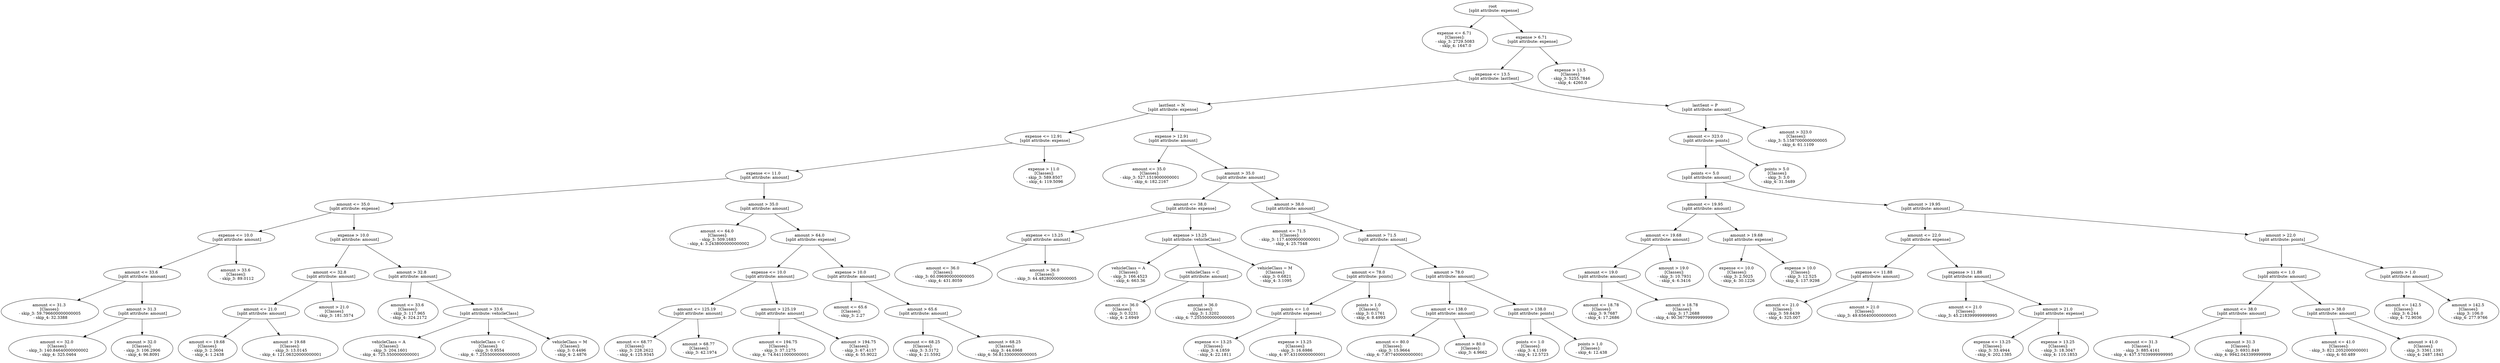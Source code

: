 // Road_Traffic_Fine_Management_Process-p_3-8
digraph "Road_Traffic_Fine_Management_Process-p_3-8" {
	"0067d7f4-341b-44ff-8e18-8ac9549d6a2b" [label="root 
 [split attribute: expense]"]
	"5e48d95a-5b50-453b-b892-50892dc10b2a" [label="expense <= 6.71 
 [Classes]: 
 - skip_3: 2729.5083 
 - skip_4: 1647.0"]
	"0067d7f4-341b-44ff-8e18-8ac9549d6a2b" -> "5e48d95a-5b50-453b-b892-50892dc10b2a"
	"7b359e4d-2534-4321-a08f-2a11a06981b2" [label="expense > 6.71 
 [split attribute: expense]"]
	"0067d7f4-341b-44ff-8e18-8ac9549d6a2b" -> "7b359e4d-2534-4321-a08f-2a11a06981b2"
	"5df6cc55-4682-41dc-bc03-85f119f82a3b" [label="expense <= 13.5 
 [split attribute: lastSent]"]
	"7b359e4d-2534-4321-a08f-2a11a06981b2" -> "5df6cc55-4682-41dc-bc03-85f119f82a3b"
	"8878d072-212a-4dee-8e09-77dace1236cd" [label="lastSent = N 
 [split attribute: expense]"]
	"5df6cc55-4682-41dc-bc03-85f119f82a3b" -> "8878d072-212a-4dee-8e09-77dace1236cd"
	"ae1573ce-b345-48c0-9b0a-0bc34c8c5cca" [label="expense <= 12.91 
 [split attribute: expense]"]
	"8878d072-212a-4dee-8e09-77dace1236cd" -> "ae1573ce-b345-48c0-9b0a-0bc34c8c5cca"
	"fe35541a-a26f-46a3-8fd0-4a163915abbd" [label="expense <= 11.0 
 [split attribute: amount]"]
	"ae1573ce-b345-48c0-9b0a-0bc34c8c5cca" -> "fe35541a-a26f-46a3-8fd0-4a163915abbd"
	"54fc34d3-c9b0-49c5-a51d-d1ab9780bcc1" [label="amount <= 35.0 
 [split attribute: expense]"]
	"fe35541a-a26f-46a3-8fd0-4a163915abbd" -> "54fc34d3-c9b0-49c5-a51d-d1ab9780bcc1"
	"c14da9a7-149e-4a48-9c3d-7b00197a4963" [label="expense <= 10.0 
 [split attribute: amount]"]
	"54fc34d3-c9b0-49c5-a51d-d1ab9780bcc1" -> "c14da9a7-149e-4a48-9c3d-7b00197a4963"
	"3f63cda1-ab84-4042-adf2-598dc990e81b" [label="amount <= 33.6 
 [split attribute: amount]"]
	"c14da9a7-149e-4a48-9c3d-7b00197a4963" -> "3f63cda1-ab84-4042-adf2-598dc990e81b"
	"f906d614-431f-43a8-92d6-dcab75afe700" [label="amount <= 31.3 
 [Classes]: 
 - skip_3: 59.796600000000005 
 - skip_4: 32.3388"]
	"3f63cda1-ab84-4042-adf2-598dc990e81b" -> "f906d614-431f-43a8-92d6-dcab75afe700"
	"2c27687b-3bdf-44eb-bee2-793dcda2604e" [label="amount > 31.3 
 [split attribute: amount]"]
	"3f63cda1-ab84-4042-adf2-598dc990e81b" -> "2c27687b-3bdf-44eb-bee2-793dcda2604e"
	"81850665-5e64-4c9a-b378-6130a212a9f4" [label="amount <= 32.0 
 [Classes]: 
 - skip_3: 140.84640000000002 
 - skip_4: 325.0464"]
	"2c27687b-3bdf-44eb-bee2-793dcda2604e" -> "81850665-5e64-4c9a-b378-6130a212a9f4"
	"4724f70b-ae40-4dce-ba70-266f8ce2e5e7" [label="amount > 32.0 
 [Classes]: 
 - skip_3: 106.2906 
 - skip_4: 96.8091"]
	"2c27687b-3bdf-44eb-bee2-793dcda2604e" -> "4724f70b-ae40-4dce-ba70-266f8ce2e5e7"
	"f162ae28-878b-40fb-8bac-8ae682106501" [label="amount > 33.6 
 [Classes]: 
 - skip_3: 89.0112"]
	"c14da9a7-149e-4a48-9c3d-7b00197a4963" -> "f162ae28-878b-40fb-8bac-8ae682106501"
	"874427ae-40d9-4755-8212-293b874f5feb" [label="expense > 10.0 
 [split attribute: amount]"]
	"54fc34d3-c9b0-49c5-a51d-d1ab9780bcc1" -> "874427ae-40d9-4755-8212-293b874f5feb"
	"4e008736-6bd7-45ba-ad33-d46465bcd6bd" [label="amount <= 32.8 
 [split attribute: amount]"]
	"874427ae-40d9-4755-8212-293b874f5feb" -> "4e008736-6bd7-45ba-ad33-d46465bcd6bd"
	"edfd0b8b-72b8-43a4-a4a0-e34db9b6952c" [label="amount <= 21.0 
 [split attribute: amount]"]
	"4e008736-6bd7-45ba-ad33-d46465bcd6bd" -> "edfd0b8b-72b8-43a4-a4a0-e34db9b6952c"
	"15b23dc2-5cbb-48ae-a8f7-cbbafda665d6" [label="amount <= 19.68 
 [Classes]: 
 - skip_3: 2.3604 
 - skip_4: 1.2438"]
	"edfd0b8b-72b8-43a4-a4a0-e34db9b6952c" -> "15b23dc2-5cbb-48ae-a8f7-cbbafda665d6"
	"d9db230e-ae25-4eea-bfe8-23439b7c70bd" [label="amount > 19.68 
 [Classes]: 
 - skip_3: 13.0145 
 - skip_4: 121.06320000000001"]
	"edfd0b8b-72b8-43a4-a4a0-e34db9b6952c" -> "d9db230e-ae25-4eea-bfe8-23439b7c70bd"
	"f4161f9e-7ab0-4f89-acee-ed4257234938" [label="amount > 21.0 
 [Classes]: 
 - skip_3: 181.3574"]
	"4e008736-6bd7-45ba-ad33-d46465bcd6bd" -> "f4161f9e-7ab0-4f89-acee-ed4257234938"
	"b5636c14-13c2-4057-930b-552560f9ea4a" [label="amount > 32.8 
 [split attribute: amount]"]
	"874427ae-40d9-4755-8212-293b874f5feb" -> "b5636c14-13c2-4057-930b-552560f9ea4a"
	"0d9783b7-afda-4570-b3bb-74641d0518a1" [label="amount <= 33.6 
 [Classes]: 
 - skip_3: 117.965 
 - skip_4: 324.2172"]
	"b5636c14-13c2-4057-930b-552560f9ea4a" -> "0d9783b7-afda-4570-b3bb-74641d0518a1"
	"ea76131e-7fa5-4ba4-bfd3-8c20c2372856" [label="amount > 33.6 
 [split attribute: vehicleClass]"]
	"b5636c14-13c2-4057-930b-552560f9ea4a" -> "ea76131e-7fa5-4ba4-bfd3-8c20c2372856"
	"5031ff97-95ae-435f-9ced-c9f895ebd1f7" [label="vehicleClass = A 
 [Classes]: 
 - skip_3: 204.1601 
 - skip_4: 725.5500000000001"]
	"ea76131e-7fa5-4ba4-bfd3-8c20c2372856" -> "5031ff97-95ae-435f-9ced-c9f895ebd1f7"
	"969b4b75-4091-40d2-b9c1-77d562a02139" [label="vehicleClass = C 
 [Classes]: 
 - skip_3: 0.9554 
 - skip_4: 7.2555000000000005"]
	"ea76131e-7fa5-4ba4-bfd3-8c20c2372856" -> "969b4b75-4091-40d2-b9c1-77d562a02139"
	"26e57fbe-fc07-4c8c-96b4-306ea1e4ce2c" [label="vehicleClass = M 
 [Classes]: 
 - skip_3: 0.4496 
 - skip_4: 2.4876"]
	"ea76131e-7fa5-4ba4-bfd3-8c20c2372856" -> "26e57fbe-fc07-4c8c-96b4-306ea1e4ce2c"
	"b1ce05d4-c1a0-43f6-afbd-9cc4d66bb718" [label="amount > 35.0 
 [split attribute: amount]"]
	"fe35541a-a26f-46a3-8fd0-4a163915abbd" -> "b1ce05d4-c1a0-43f6-afbd-9cc4d66bb718"
	"6df65dc0-ff3e-4ee8-8992-eb46eae80506" [label="amount <= 64.0 
 [Classes]: 
 - skip_3: 509.1683 
 - skip_4: 3.2438000000000002"]
	"b1ce05d4-c1a0-43f6-afbd-9cc4d66bb718" -> "6df65dc0-ff3e-4ee8-8992-eb46eae80506"
	"20feb64c-e384-41a9-816a-3a516b3a3c7a" [label="amount > 64.0 
 [split attribute: expense]"]
	"b1ce05d4-c1a0-43f6-afbd-9cc4d66bb718" -> "20feb64c-e384-41a9-816a-3a516b3a3c7a"
	"036647c7-55b3-4488-b099-37e2ae59eef3" [label="expense <= 10.0 
 [split attribute: amount]"]
	"20feb64c-e384-41a9-816a-3a516b3a3c7a" -> "036647c7-55b3-4488-b099-37e2ae59eef3"
	"470a9925-3d8e-4830-b34e-4e7463ef1093" [label="amount <= 125.19 
 [split attribute: amount]"]
	"036647c7-55b3-4488-b099-37e2ae59eef3" -> "470a9925-3d8e-4830-b34e-4e7463ef1093"
	"0579f509-0109-486a-9ed2-6b7fa39f3ab4" [label="amount <= 68.77 
 [Classes]: 
 - skip_3: 228.2622 
 - skip_4: 125.9345"]
	"470a9925-3d8e-4830-b34e-4e7463ef1093" -> "0579f509-0109-486a-9ed2-6b7fa39f3ab4"
	"9eafcdae-f0f5-4a8e-b28b-9f4effcd4f99" [label="amount > 68.77 
 [Classes]: 
 - skip_3: 42.1974"]
	"470a9925-3d8e-4830-b34e-4e7463ef1093" -> "9eafcdae-f0f5-4a8e-b28b-9f4effcd4f99"
	"16236cf5-2d1a-4438-bbf9-7c777216d7d0" [label="amount > 125.19 
 [split attribute: amount]"]
	"036647c7-55b3-4488-b099-37e2ae59eef3" -> "16236cf5-2d1a-4438-bbf9-7c777216d7d0"
	"658102d0-0ca0-4d93-b361-fb5cc2469ffb" [label="amount <= 194.75 
 [Classes]: 
 - skip_3: 37.1275 
 - skip_4: 74.64110000000001"]
	"16236cf5-2d1a-4438-bbf9-7c777216d7d0" -> "658102d0-0ca0-4d93-b361-fb5cc2469ffb"
	"e985e6e8-20be-4b98-bd39-24f690dcff5f" [label="amount > 194.75 
 [Classes]: 
 - skip_3: 67.4137 
 - skip_4: 55.9022"]
	"16236cf5-2d1a-4438-bbf9-7c777216d7d0" -> "e985e6e8-20be-4b98-bd39-24f690dcff5f"
	"fd48b030-e7f2-462a-8138-4ea73cbccff6" [label="expense > 10.0 
 [split attribute: amount]"]
	"20feb64c-e384-41a9-816a-3a516b3a3c7a" -> "fd48b030-e7f2-462a-8138-4ea73cbccff6"
	"5ac85fa6-5abd-4e99-94f5-164ba95c2888" [label="amount <= 65.6 
 [Classes]: 
 - skip_3: 2.27"]
	"fd48b030-e7f2-462a-8138-4ea73cbccff6" -> "5ac85fa6-5abd-4e99-94f5-164ba95c2888"
	"719a9b4e-a553-4244-a654-a94131fc336e" [label="amount > 65.6 
 [split attribute: amount]"]
	"fd48b030-e7f2-462a-8138-4ea73cbccff6" -> "719a9b4e-a553-4244-a654-a94131fc336e"
	"20f17325-6bc7-476d-ab42-8f819dc20380" [label="amount <= 68.25 
 [Classes]: 
 - skip_3: 3.3172 
 - skip_4: 21.5592"]
	"719a9b4e-a553-4244-a654-a94131fc336e" -> "20f17325-6bc7-476d-ab42-8f819dc20380"
	"78f7700c-34cb-479b-8c0f-56c516ba5d05" [label="amount > 68.25 
 [Classes]: 
 - skip_3: 44.6968 
 - skip_4: 56.813300000000005"]
	"719a9b4e-a553-4244-a654-a94131fc336e" -> "78f7700c-34cb-479b-8c0f-56c516ba5d05"
	"f3cb434a-9e61-4b2f-a382-bda5a2040aba" [label="expense > 11.0 
 [Classes]: 
 - skip_3: 589.8507 
 - skip_4: 119.5096"]
	"ae1573ce-b345-48c0-9b0a-0bc34c8c5cca" -> "f3cb434a-9e61-4b2f-a382-bda5a2040aba"
	"26570aaa-612c-4847-a06d-8b4e21e8c3cc" [label="expense > 12.91 
 [split attribute: amount]"]
	"8878d072-212a-4dee-8e09-77dace1236cd" -> "26570aaa-612c-4847-a06d-8b4e21e8c3cc"
	"447b6217-fa79-4d09-827b-61e299aff1df" [label="amount <= 35.0 
 [Classes]: 
 - skip_3: 527.1519000000001 
 - skip_4: 182.2167"]
	"26570aaa-612c-4847-a06d-8b4e21e8c3cc" -> "447b6217-fa79-4d09-827b-61e299aff1df"
	"d129c0ad-a4a0-44ad-97a7-d710a693bbcf" [label="amount > 35.0 
 [split attribute: amount]"]
	"26570aaa-612c-4847-a06d-8b4e21e8c3cc" -> "d129c0ad-a4a0-44ad-97a7-d710a693bbcf"
	"97fba39e-268d-44c2-a4ab-3a319af081e2" [label="amount <= 38.0 
 [split attribute: expense]"]
	"d129c0ad-a4a0-44ad-97a7-d710a693bbcf" -> "97fba39e-268d-44c2-a4ab-3a319af081e2"
	"818bc905-5f82-45f9-be22-590fdfd0ddef" [label="expense <= 13.25 
 [split attribute: amount]"]
	"97fba39e-268d-44c2-a4ab-3a319af081e2" -> "818bc905-5f82-45f9-be22-590fdfd0ddef"
	"ece7d672-084d-4cc0-8639-afa6ed9d5360" [label="amount <= 36.0 
 [Classes]: 
 - skip_3: 60.096900000000005 
 - skip_4: 431.8059"]
	"818bc905-5f82-45f9-be22-590fdfd0ddef" -> "ece7d672-084d-4cc0-8639-afa6ed9d5360"
	"07fb6a1b-537f-4417-9096-1db6fa989f27" [label="amount > 36.0 
 [Classes]: 
 - skip_3: 44.482800000000005"]
	"818bc905-5f82-45f9-be22-590fdfd0ddef" -> "07fb6a1b-537f-4417-9096-1db6fa989f27"
	"8aad5b3f-e9e5-4707-966e-0ae7794166be" [label="expense > 13.25 
 [split attribute: vehicleClass]"]
	"97fba39e-268d-44c2-a4ab-3a319af081e2" -> "8aad5b3f-e9e5-4707-966e-0ae7794166be"
	"58baca43-79be-43c4-9ab3-bca550c98ad4" [label="vehicleClass = A 
 [Classes]: 
 - skip_3: 166.4523 
 - skip_4: 663.36"]
	"8aad5b3f-e9e5-4707-966e-0ae7794166be" -> "58baca43-79be-43c4-9ab3-bca550c98ad4"
	"51968836-a907-4162-8116-2fae7c61c82d" [label="vehicleClass = C 
 [split attribute: amount]"]
	"8aad5b3f-e9e5-4707-966e-0ae7794166be" -> "51968836-a907-4162-8116-2fae7c61c82d"
	"91ab06de-196e-4537-a297-baf14b560d29" [label="amount <= 36.0 
 [Classes]: 
 - skip_3: 0.3231 
 - skip_4: 2.6949"]
	"51968836-a907-4162-8116-2fae7c61c82d" -> "91ab06de-196e-4537-a297-baf14b560d29"
	"3e71f02f-9f33-4810-8a56-8157380fa74c" [label="amount > 36.0 
 [Classes]: 
 - skip_3: 1.3202 
 - skip_4: 7.2555000000000005"]
	"51968836-a907-4162-8116-2fae7c61c82d" -> "3e71f02f-9f33-4810-8a56-8157380fa74c"
	"95bb77ac-2ee4-419f-9818-32f3f88bee41" [label="vehicleClass = M 
 [Classes]: 
 - skip_3: 0.6821 
 - skip_4: 3.1095"]
	"8aad5b3f-e9e5-4707-966e-0ae7794166be" -> "95bb77ac-2ee4-419f-9818-32f3f88bee41"
	"3f9702ff-2759-4e58-a581-3ea470105864" [label="amount > 38.0 
 [split attribute: amount]"]
	"d129c0ad-a4a0-44ad-97a7-d710a693bbcf" -> "3f9702ff-2759-4e58-a581-3ea470105864"
	"4fae3673-b463-408b-b247-a4568e24d907" [label="amount <= 71.5 
 [Classes]: 
 - skip_3: 117.40090000000001 
 - skip_4: 25.7548"]
	"3f9702ff-2759-4e58-a581-3ea470105864" -> "4fae3673-b463-408b-b247-a4568e24d907"
	"28c005d7-f8f6-4583-a58f-a09dc6358651" [label="amount > 71.5 
 [split attribute: amount]"]
	"3f9702ff-2759-4e58-a581-3ea470105864" -> "28c005d7-f8f6-4583-a58f-a09dc6358651"
	"6d2d0498-3c15-4b5e-b756-a92b6e8a6c34" [label="amount <= 78.0 
 [split attribute: points]"]
	"28c005d7-f8f6-4583-a58f-a09dc6358651" -> "6d2d0498-3c15-4b5e-b756-a92b6e8a6c34"
	"2f7c9d9c-caba-42d4-814e-f86eec6d8b95" [label="points <= 1.0 
 [split attribute: expense]"]
	"6d2d0498-3c15-4b5e-b756-a92b6e8a6c34" -> "2f7c9d9c-caba-42d4-814e-f86eec6d8b95"
	"f14ef93e-9a02-4b21-9622-8d3edcc3bc88" [label="expense <= 13.25 
 [Classes]: 
 - skip_3: 4.1859 
 - skip_4: 22.1811"]
	"2f7c9d9c-caba-42d4-814e-f86eec6d8b95" -> "f14ef93e-9a02-4b21-9622-8d3edcc3bc88"
	"0a6577a8-766c-48d0-8541-494828246a79" [label="expense > 13.25 
 [Classes]: 
 - skip_3: 16.6986 
 - skip_4: 97.43100000000001"]
	"2f7c9d9c-caba-42d4-814e-f86eec6d8b95" -> "0a6577a8-766c-48d0-8541-494828246a79"
	"7a0f7dae-e679-42ed-92e5-c22d992c0053" [label="points > 1.0 
 [Classes]: 
 - skip_3: 0.1761 
 - skip_4: 8.4993"]
	"6d2d0498-3c15-4b5e-b756-a92b6e8a6c34" -> "7a0f7dae-e679-42ed-92e5-c22d992c0053"
	"b3a0fe91-20ba-4314-94cb-68c7b65652f9" [label="amount > 78.0 
 [split attribute: amount]"]
	"28c005d7-f8f6-4583-a58f-a09dc6358651" -> "b3a0fe91-20ba-4314-94cb-68c7b65652f9"
	"4f9ec1d3-08aa-4482-bbbf-878159b19729" [label="amount <= 138.0 
 [split attribute: amount]"]
	"b3a0fe91-20ba-4314-94cb-68c7b65652f9" -> "4f9ec1d3-08aa-4482-bbbf-878159b19729"
	"8d55a7b9-a6f4-4cb0-8879-5f0523aa1493" [label="amount <= 80.0 
 [Classes]: 
 - skip_3: 15.9664 
 - skip_4: 7.877400000000001"]
	"4f9ec1d3-08aa-4482-bbbf-878159b19729" -> "8d55a7b9-a6f4-4cb0-8879-5f0523aa1493"
	"bcdf7922-786c-4693-9b37-9e0ca0c4cfc9" [label="amount > 80.0 
 [Classes]: 
 - skip_3: 4.9662"]
	"4f9ec1d3-08aa-4482-bbbf-878159b19729" -> "bcdf7922-786c-4693-9b37-9e0ca0c4cfc9"
	"04a9df05-62d5-41c5-af0e-c63cd7b9e492" [label="amount > 138.0 
 [split attribute: points]"]
	"b3a0fe91-20ba-4314-94cb-68c7b65652f9" -> "04a9df05-62d5-41c5-af0e-c63cd7b9e492"
	"772639ac-2ffa-424c-8daf-94458151f32e" [label="points <= 1.0 
 [Classes]: 
 - skip_3: 4.1169 
 - skip_4: 12.5723"]
	"04a9df05-62d5-41c5-af0e-c63cd7b9e492" -> "772639ac-2ffa-424c-8daf-94458151f32e"
	"c4a8097c-4674-4824-a096-3d8898a53525" [label="points > 1.0 
 [Classes]: 
 - skip_4: 12.438"]
	"04a9df05-62d5-41c5-af0e-c63cd7b9e492" -> "c4a8097c-4674-4824-a096-3d8898a53525"
	"4aedd1ba-cc8f-4d88-a400-96d2f6a60203" [label="lastSent = P 
 [split attribute: amount]"]
	"5df6cc55-4682-41dc-bc03-85f119f82a3b" -> "4aedd1ba-cc8f-4d88-a400-96d2f6a60203"
	"e5e2a95a-f5e2-40c9-a1d3-efd2c272beb8" [label="amount <= 323.0 
 [split attribute: points]"]
	"4aedd1ba-cc8f-4d88-a400-96d2f6a60203" -> "e5e2a95a-f5e2-40c9-a1d3-efd2c272beb8"
	"f01b8bc1-a131-4644-9ea6-7ce031e8bf12" [label="points <= 5.0 
 [split attribute: amount]"]
	"e5e2a95a-f5e2-40c9-a1d3-efd2c272beb8" -> "f01b8bc1-a131-4644-9ea6-7ce031e8bf12"
	"2b3db346-6a97-4f41-b285-d93748a6295b" [label="amount <= 19.95 
 [split attribute: amount]"]
	"f01b8bc1-a131-4644-9ea6-7ce031e8bf12" -> "2b3db346-6a97-4f41-b285-d93748a6295b"
	"4c71eca5-7bed-4878-be95-5e5be9073c44" [label="amount <= 19.68 
 [split attribute: amount]"]
	"2b3db346-6a97-4f41-b285-d93748a6295b" -> "4c71eca5-7bed-4878-be95-5e5be9073c44"
	"0973f6c4-40cd-405b-8cad-5b26909a4553" [label="amount <= 19.0 
 [split attribute: amount]"]
	"4c71eca5-7bed-4878-be95-5e5be9073c44" -> "0973f6c4-40cd-405b-8cad-5b26909a4553"
	"092b29b7-5534-4ac0-b71e-3a3e27f32e76" [label="amount <= 18.78 
 [Classes]: 
 - skip_3: 9.7687 
 - skip_4: 17.2686"]
	"0973f6c4-40cd-405b-8cad-5b26909a4553" -> "092b29b7-5534-4ac0-b71e-3a3e27f32e76"
	"22e8f6ba-dd5b-4962-b423-fcc155fb33a1" [label="amount > 18.78 
 [Classes]: 
 - skip_3: 17.2688 
 - skip_4: 90.36779999999999"]
	"0973f6c4-40cd-405b-8cad-5b26909a4553" -> "22e8f6ba-dd5b-4962-b423-fcc155fb33a1"
	"6c771c87-4277-40b1-a9c6-015311b881b6" [label="amount > 19.0 
 [Classes]: 
 - skip_3: 10.7931 
 - skip_4: 6.3416"]
	"4c71eca5-7bed-4878-be95-5e5be9073c44" -> "6c771c87-4277-40b1-a9c6-015311b881b6"
	"3fffe575-d8eb-4f85-b525-ada2226459bf" [label="amount > 19.68 
 [split attribute: expense]"]
	"2b3db346-6a97-4f41-b285-d93748a6295b" -> "3fffe575-d8eb-4f85-b525-ada2226459bf"
	"bff44714-50c0-46e4-a6f2-b8f22f657a4e" [label="expense <= 10.0 
 [Classes]: 
 - skip_3: 2.5025 
 - skip_4: 30.1226"]
	"3fffe575-d8eb-4f85-b525-ada2226459bf" -> "bff44714-50c0-46e4-a6f2-b8f22f657a4e"
	"9f979d54-23dc-4fb5-a947-0fbb538fec42" [label="expense > 10.0 
 [Classes]: 
 - skip_3: 12.525 
 - skip_4: 137.9298"]
	"3fffe575-d8eb-4f85-b525-ada2226459bf" -> "9f979d54-23dc-4fb5-a947-0fbb538fec42"
	"4bbc49b7-3d05-49a0-836d-85c88de9ad01" [label="amount > 19.95 
 [split attribute: amount]"]
	"f01b8bc1-a131-4644-9ea6-7ce031e8bf12" -> "4bbc49b7-3d05-49a0-836d-85c88de9ad01"
	"47d1ffe8-cb04-4feb-a5b8-4aeb802b3930" [label="amount <= 22.0 
 [split attribute: expense]"]
	"4bbc49b7-3d05-49a0-836d-85c88de9ad01" -> "47d1ffe8-cb04-4feb-a5b8-4aeb802b3930"
	"e594a33e-9022-4b7a-b004-eeac2ce350f7" [label="expense <= 11.88 
 [split attribute: amount]"]
	"47d1ffe8-cb04-4feb-a5b8-4aeb802b3930" -> "e594a33e-9022-4b7a-b004-eeac2ce350f7"
	"49a1d541-a751-4418-90c2-cff25cb50a9d" [label="amount <= 21.0 
 [Classes]: 
 - skip_3: 59.6439 
 - skip_4: 325.007"]
	"e594a33e-9022-4b7a-b004-eeac2ce350f7" -> "49a1d541-a751-4418-90c2-cff25cb50a9d"
	"ec59dcfd-d172-4cf6-892e-369d9cf06431" [label="amount > 21.0 
 [Classes]: 
 - skip_3: 49.656400000000005"]
	"e594a33e-9022-4b7a-b004-eeac2ce350f7" -> "ec59dcfd-d172-4cf6-892e-369d9cf06431"
	"49cfb970-c39f-4ad3-81aa-b9a0fa654b2d" [label="expense > 11.88 
 [split attribute: amount]"]
	"47d1ffe8-cb04-4feb-a5b8-4aeb802b3930" -> "49cfb970-c39f-4ad3-81aa-b9a0fa654b2d"
	"5b1b7390-d521-47ea-b97f-3dbde012bc21" [label="amount <= 21.0 
 [Classes]: 
 - skip_3: 45.218399999999995"]
	"49cfb970-c39f-4ad3-81aa-b9a0fa654b2d" -> "5b1b7390-d521-47ea-b97f-3dbde012bc21"
	"fa208f73-ebf2-468e-a30d-b0ac8462837e" [label="amount > 21.0 
 [split attribute: expense]"]
	"49cfb970-c39f-4ad3-81aa-b9a0fa654b2d" -> "fa208f73-ebf2-468e-a30d-b0ac8462837e"
	"47f79645-5d43-4206-bc9a-c8b4d320f233" [label="expense <= 13.25 
 [Classes]: 
 - skip_3: 33.4944 
 - skip_4: 202.1385"]
	"fa208f73-ebf2-468e-a30d-b0ac8462837e" -> "47f79645-5d43-4206-bc9a-c8b4d320f233"
	"99714b61-cc0c-411e-b469-32575298ea4d" [label="expense > 13.25 
 [Classes]: 
 - skip_3: 18.3047 
 - skip_4: 110.1853"]
	"fa208f73-ebf2-468e-a30d-b0ac8462837e" -> "99714b61-cc0c-411e-b469-32575298ea4d"
	"b8960091-f84a-404f-8b98-5dfdc47526f1" [label="amount > 22.0 
 [split attribute: points]"]
	"4bbc49b7-3d05-49a0-836d-85c88de9ad01" -> "b8960091-f84a-404f-8b98-5dfdc47526f1"
	"b37d0cc6-d9e4-42ec-8a2d-a25e9b297495" [label="points <= 1.0 
 [split attribute: amount]"]
	"b8960091-f84a-404f-8b98-5dfdc47526f1" -> "b37d0cc6-d9e4-42ec-8a2d-a25e9b297495"
	"c92af49a-66b1-4677-b512-c70342e87dc3" [label="amount <= 38.0 
 [split attribute: amount]"]
	"b37d0cc6-d9e4-42ec-8a2d-a25e9b297495" -> "c92af49a-66b1-4677-b512-c70342e87dc3"
	"6d4c40ae-dccb-4651-bb54-dc3d580e5da4" [label="amount <= 31.3 
 [Classes]: 
 - skip_3: 885.4161 
 - skip_4: 437.57039999999995"]
	"c92af49a-66b1-4677-b512-c70342e87dc3" -> "6d4c40ae-dccb-4651-bb54-dc3d580e5da4"
	"3d034002-02db-4788-90e9-db76dc12b39f" [label="amount > 31.3 
 [Classes]: 
 - skip_3: 6931.849 
 - skip_4: 9942.043399999999"]
	"c92af49a-66b1-4677-b512-c70342e87dc3" -> "3d034002-02db-4788-90e9-db76dc12b39f"
	"9a8e2b19-8f30-41b1-bd17-12d45093b2c9" [label="amount > 38.0 
 [split attribute: amount]"]
	"b37d0cc6-d9e4-42ec-8a2d-a25e9b297495" -> "9a8e2b19-8f30-41b1-bd17-12d45093b2c9"
	"7950306d-6659-49a5-b601-9f00d7c5dcf7" [label="amount <= 41.0 
 [Classes]: 
 - skip_3: 821.2052000000001 
 - skip_4: 60.489"]
	"9a8e2b19-8f30-41b1-bd17-12d45093b2c9" -> "7950306d-6659-49a5-b601-9f00d7c5dcf7"
	"311a6bc1-2669-4248-b47d-d2837c2aff01" [label="amount > 41.0 
 [Classes]: 
 - skip_3: 3361.1391 
 - skip_4: 2487.1843"]
	"9a8e2b19-8f30-41b1-bd17-12d45093b2c9" -> "311a6bc1-2669-4248-b47d-d2837c2aff01"
	"7f7c18bb-92eb-4b98-8d3f-b5d75d4312e1" [label="points > 1.0 
 [split attribute: amount]"]
	"b8960091-f84a-404f-8b98-5dfdc47526f1" -> "7f7c18bb-92eb-4b98-8d3f-b5d75d4312e1"
	"d1f7de93-2bd2-4d2d-a6cb-a4f13d57bcf0" [label="amount <= 142.5 
 [Classes]: 
 - skip_3: 6.244 
 - skip_4: 72.9036"]
	"7f7c18bb-92eb-4b98-8d3f-b5d75d4312e1" -> "d1f7de93-2bd2-4d2d-a6cb-a4f13d57bcf0"
	"b642521f-e319-41fe-9417-ea5c7d9039db" [label="amount > 142.5 
 [Classes]: 
 - skip_3: 106.0 
 - skip_4: 277.9766"]
	"7f7c18bb-92eb-4b98-8d3f-b5d75d4312e1" -> "b642521f-e319-41fe-9417-ea5c7d9039db"
	"6b9ca4ef-8a6f-44dc-93be-ec858f6edb1c" [label="points > 5.0 
 [Classes]: 
 - skip_3: 3.0 
 - skip_4: 31.5489"]
	"e5e2a95a-f5e2-40c9-a1d3-efd2c272beb8" -> "6b9ca4ef-8a6f-44dc-93be-ec858f6edb1c"
	"28e562ab-1d91-4650-9775-20f2f5b280bf" [label="amount > 323.0 
 [Classes]: 
 - skip_3: 5.1587000000000005 
 - skip_4: 61.1109"]
	"4aedd1ba-cc8f-4d88-a400-96d2f6a60203" -> "28e562ab-1d91-4650-9775-20f2f5b280bf"
	"e05a0746-b29f-4e26-83d5-5620202a7cdf" [label="expense > 13.5 
 [Classes]: 
 - skip_3: 5255.7846 
 - skip_4: 4260.0"]
	"7b359e4d-2534-4321-a08f-2a11a06981b2" -> "e05a0746-b29f-4e26-83d5-5620202a7cdf"
}
